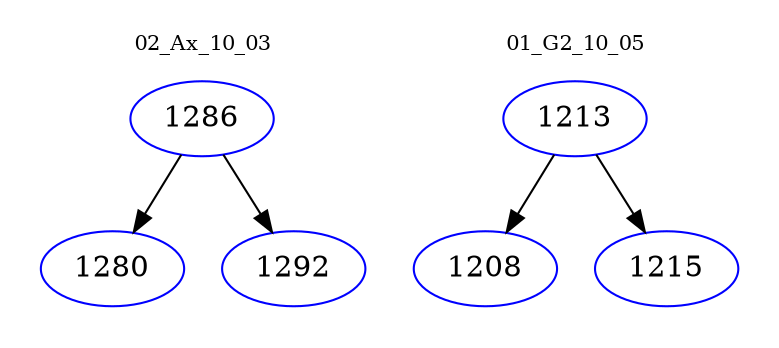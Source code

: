 digraph{
subgraph cluster_0 {
color = white
label = "02_Ax_10_03";
fontsize=10;
T0_1286 [label="1286", color="blue"]
T0_1286 -> T0_1280 [color="black"]
T0_1280 [label="1280", color="blue"]
T0_1286 -> T0_1292 [color="black"]
T0_1292 [label="1292", color="blue"]
}
subgraph cluster_1 {
color = white
label = "01_G2_10_05";
fontsize=10;
T1_1213 [label="1213", color="blue"]
T1_1213 -> T1_1208 [color="black"]
T1_1208 [label="1208", color="blue"]
T1_1213 -> T1_1215 [color="black"]
T1_1215 [label="1215", color="blue"]
}
}
